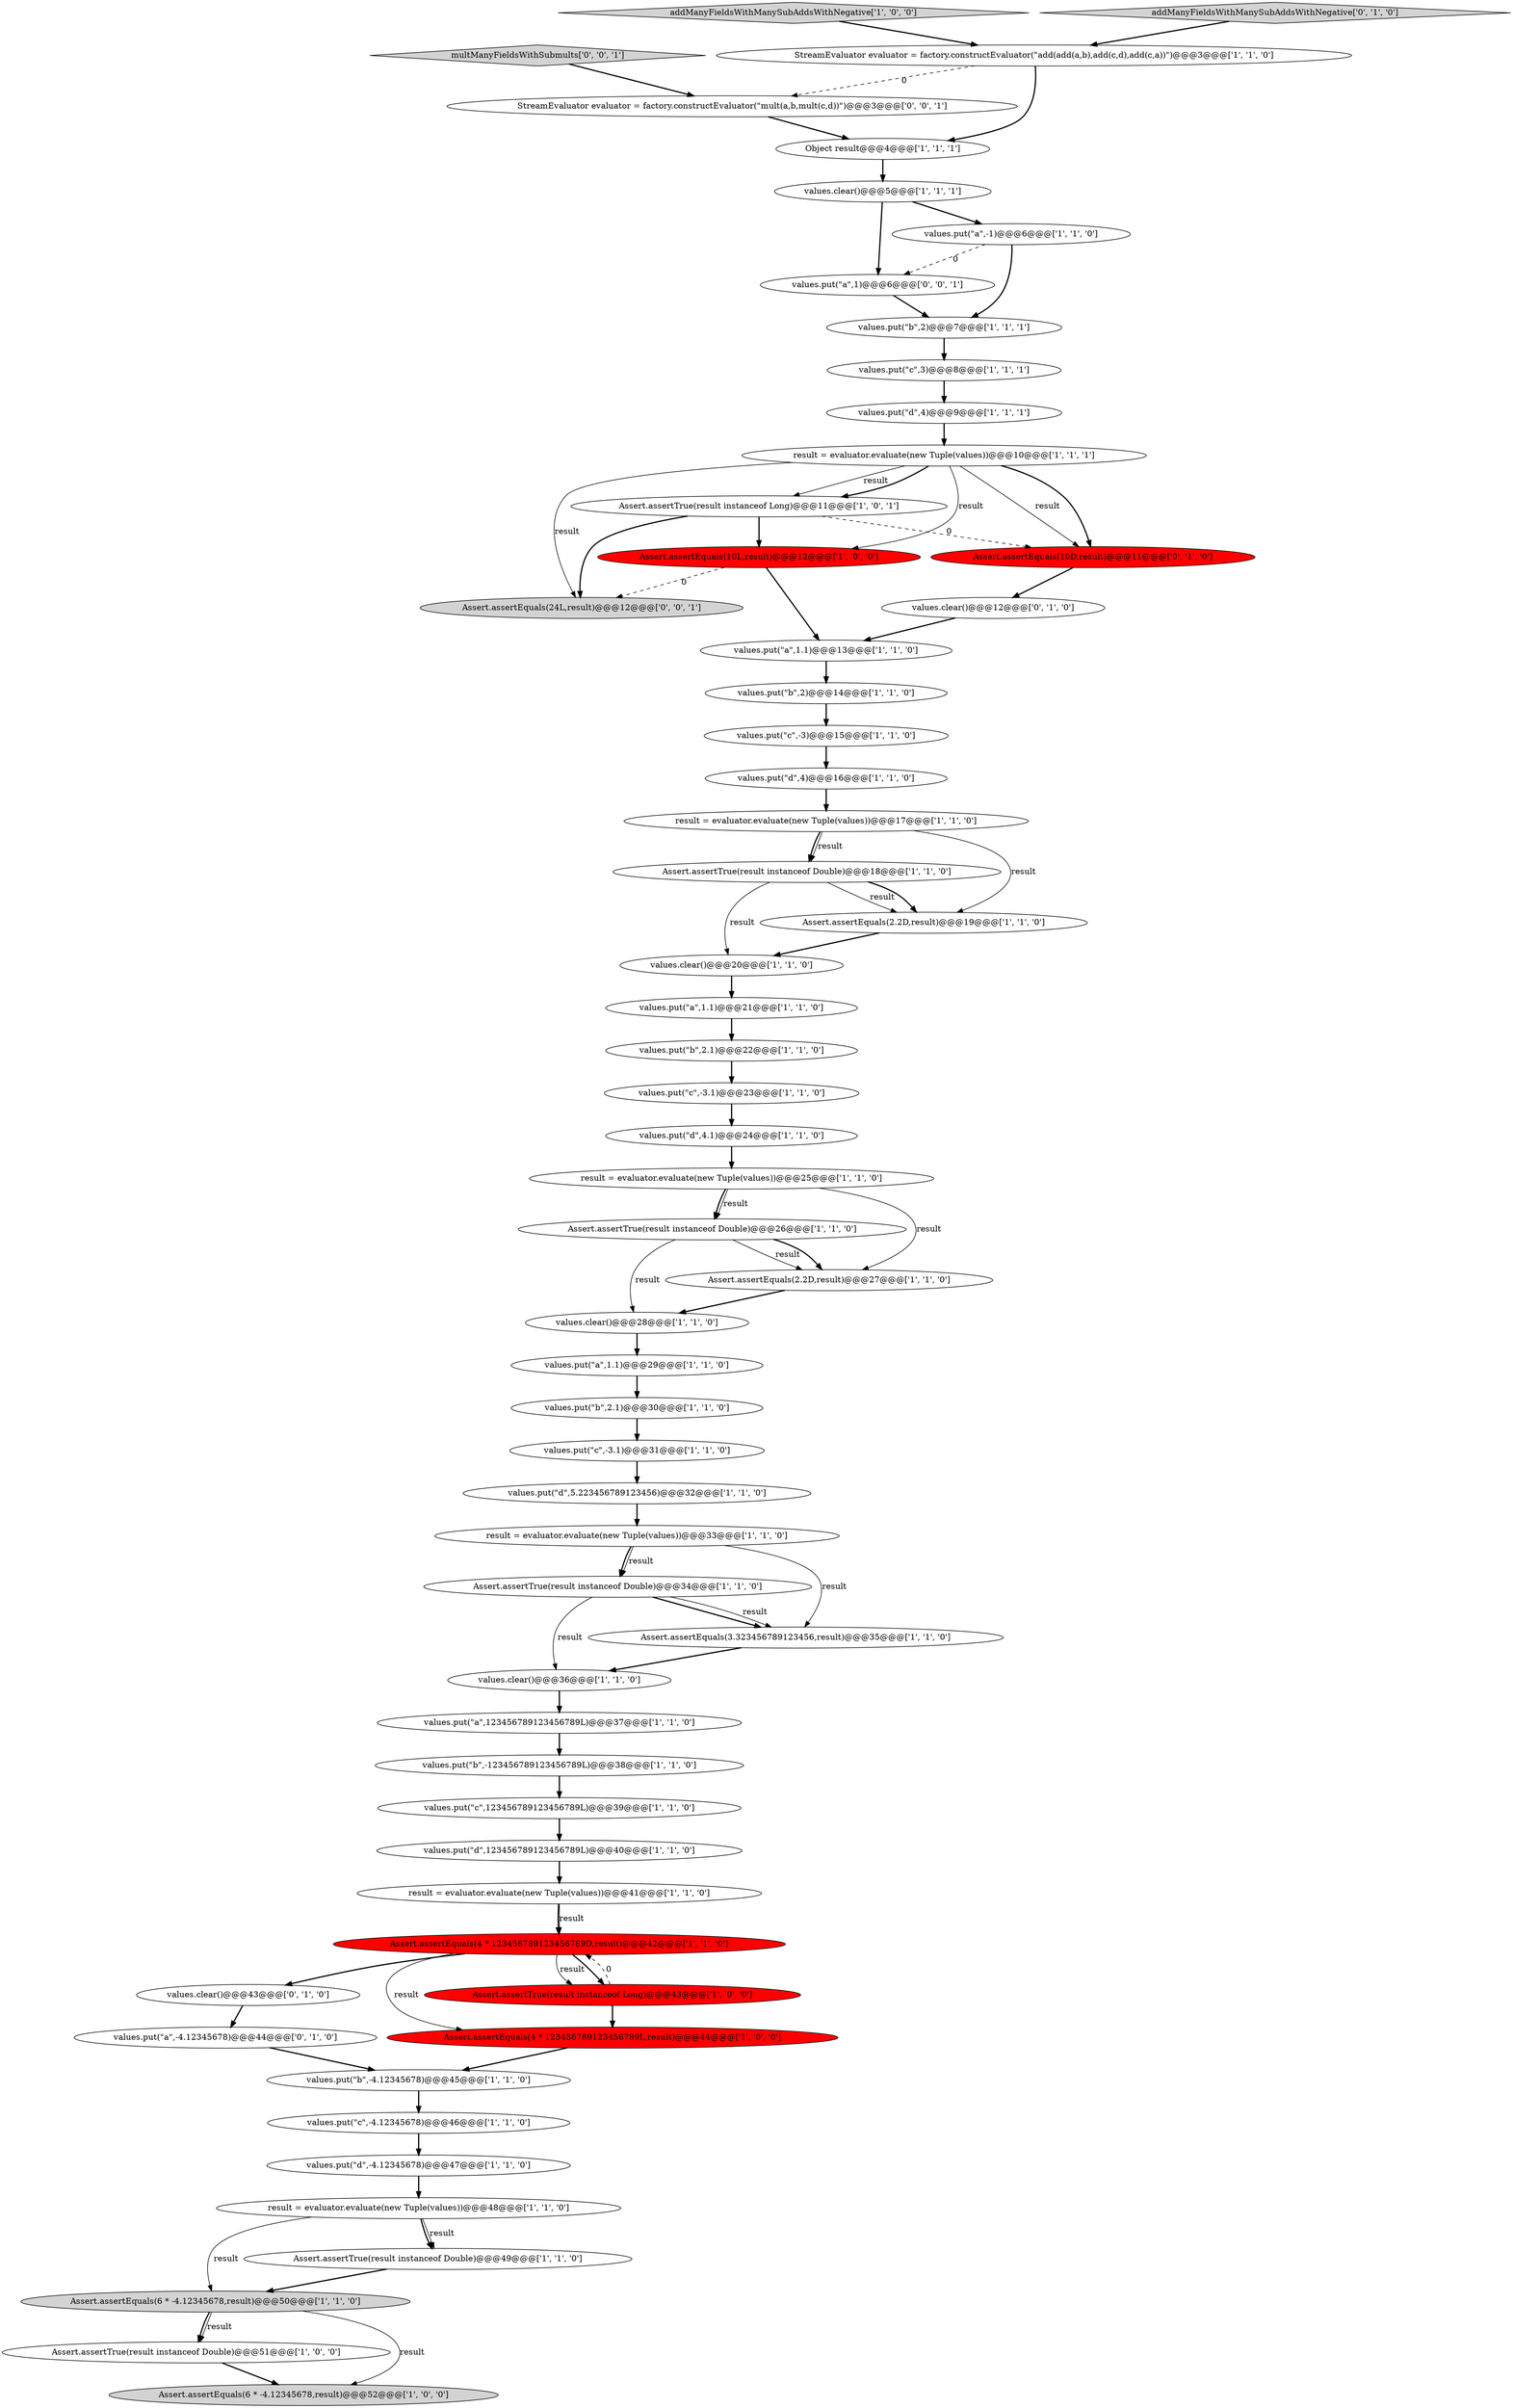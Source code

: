 digraph {
0 [style = filled, label = "values.put(\"a\",1.1)@@@13@@@['1', '1', '0']", fillcolor = white, shape = ellipse image = "AAA0AAABBB1BBB"];
42 [style = filled, label = "values.clear()@@@28@@@['1', '1', '0']", fillcolor = white, shape = ellipse image = "AAA0AAABBB1BBB"];
53 [style = filled, label = "values.clear()@@@43@@@['0', '1', '0']", fillcolor = white, shape = ellipse image = "AAA0AAABBB2BBB"];
59 [style = filled, label = "values.put(\"a\",1)@@@6@@@['0', '0', '1']", fillcolor = white, shape = ellipse image = "AAA0AAABBB3BBB"];
56 [style = filled, label = "Assert.assertEquals(24L,result)@@@12@@@['0', '0', '1']", fillcolor = lightgray, shape = ellipse image = "AAA0AAABBB3BBB"];
49 [style = filled, label = "Assert.assertEquals(2.2D,result)@@@27@@@['1', '1', '0']", fillcolor = white, shape = ellipse image = "AAA0AAABBB1BBB"];
36 [style = filled, label = "result = evaluator.evaluate(new Tuple(values))@@@10@@@['1', '1', '1']", fillcolor = white, shape = ellipse image = "AAA0AAABBB1BBB"];
13 [style = filled, label = "Assert.assertTrue(result instanceof Double)@@@51@@@['1', '0', '0']", fillcolor = white, shape = ellipse image = "AAA0AAABBB1BBB"];
11 [style = filled, label = "values.clear()@@@36@@@['1', '1', '0']", fillcolor = white, shape = ellipse image = "AAA0AAABBB1BBB"];
52 [style = filled, label = "values.put(\"a\",-4.12345678)@@@44@@@['0', '1', '0']", fillcolor = white, shape = ellipse image = "AAA0AAABBB2BBB"];
20 [style = filled, label = "values.put(\"a\",123456789123456789L)@@@37@@@['1', '1', '0']", fillcolor = white, shape = ellipse image = "AAA0AAABBB1BBB"];
39 [style = filled, label = "values.put(\"d\",4)@@@16@@@['1', '1', '0']", fillcolor = white, shape = ellipse image = "AAA0AAABBB1BBB"];
31 [style = filled, label = "values.put(\"c\",-4.12345678)@@@46@@@['1', '1', '0']", fillcolor = white, shape = ellipse image = "AAA0AAABBB1BBB"];
19 [style = filled, label = "values.put(\"c\",123456789123456789L)@@@39@@@['1', '1', '0']", fillcolor = white, shape = ellipse image = "AAA0AAABBB1BBB"];
27 [style = filled, label = "values.put(\"d\",5.223456789123456)@@@32@@@['1', '1', '0']", fillcolor = white, shape = ellipse image = "AAA0AAABBB1BBB"];
24 [style = filled, label = "Object result@@@4@@@['1', '1', '1']", fillcolor = white, shape = ellipse image = "AAA0AAABBB1BBB"];
6 [style = filled, label = "addManyFieldsWithManySubAddsWithNegative['1', '0', '0']", fillcolor = lightgray, shape = diamond image = "AAA0AAABBB1BBB"];
1 [style = filled, label = "Assert.assertTrue(result instanceof Long)@@@11@@@['1', '0', '1']", fillcolor = white, shape = ellipse image = "AAA0AAABBB1BBB"];
22 [style = filled, label = "values.put(\"c\",-3)@@@15@@@['1', '1', '0']", fillcolor = white, shape = ellipse image = "AAA0AAABBB1BBB"];
46 [style = filled, label = "Assert.assertEquals(4 * 123456789123456789D,result)@@@42@@@['1', '1', '0']", fillcolor = red, shape = ellipse image = "AAA1AAABBB1BBB"];
47 [style = filled, label = "values.put(\"d\",4)@@@9@@@['1', '1', '1']", fillcolor = white, shape = ellipse image = "AAA0AAABBB1BBB"];
3 [style = filled, label = "result = evaluator.evaluate(new Tuple(values))@@@17@@@['1', '1', '0']", fillcolor = white, shape = ellipse image = "AAA0AAABBB1BBB"];
55 [style = filled, label = "values.clear()@@@12@@@['0', '1', '0']", fillcolor = white, shape = ellipse image = "AAA0AAABBB2BBB"];
18 [style = filled, label = "values.put(\"d\",4.1)@@@24@@@['1', '1', '0']", fillcolor = white, shape = ellipse image = "AAA0AAABBB1BBB"];
10 [style = filled, label = "values.put(\"a\",1.1)@@@29@@@['1', '1', '0']", fillcolor = white, shape = ellipse image = "AAA0AAABBB1BBB"];
4 [style = filled, label = "result = evaluator.evaluate(new Tuple(values))@@@33@@@['1', '1', '0']", fillcolor = white, shape = ellipse image = "AAA0AAABBB1BBB"];
33 [style = filled, label = "values.put(\"b\",2.1)@@@22@@@['1', '1', '0']", fillcolor = white, shape = ellipse image = "AAA0AAABBB1BBB"];
34 [style = filled, label = "values.put(\"c\",-3.1)@@@23@@@['1', '1', '0']", fillcolor = white, shape = ellipse image = "AAA0AAABBB1BBB"];
44 [style = filled, label = "values.put(\"b\",2)@@@7@@@['1', '1', '1']", fillcolor = white, shape = ellipse image = "AAA0AAABBB1BBB"];
17 [style = filled, label = "Assert.assertTrue(result instanceof Double)@@@26@@@['1', '1', '0']", fillcolor = white, shape = ellipse image = "AAA0AAABBB1BBB"];
15 [style = filled, label = "StreamEvaluator evaluator = factory.constructEvaluator(\"add(add(a,b),add(c,d),add(c,a))\")@@@3@@@['1', '1', '0']", fillcolor = white, shape = ellipse image = "AAA0AAABBB1BBB"];
7 [style = filled, label = "values.put(\"b\",-123456789123456789L)@@@38@@@['1', '1', '0']", fillcolor = white, shape = ellipse image = "AAA0AAABBB1BBB"];
50 [style = filled, label = "values.clear()@@@20@@@['1', '1', '0']", fillcolor = white, shape = ellipse image = "AAA0AAABBB1BBB"];
16 [style = filled, label = "Assert.assertEquals(4 * 123456789123456789L,result)@@@44@@@['1', '0', '0']", fillcolor = red, shape = ellipse image = "AAA1AAABBB1BBB"];
43 [style = filled, label = "values.put(\"a\",-1)@@@6@@@['1', '1', '0']", fillcolor = white, shape = ellipse image = "AAA0AAABBB1BBB"];
25 [style = filled, label = "Assert.assertEquals(6 * -4.12345678,result)@@@50@@@['1', '1', '0']", fillcolor = lightgray, shape = ellipse image = "AAA0AAABBB1BBB"];
21 [style = filled, label = "values.put(\"b\",2)@@@14@@@['1', '1', '0']", fillcolor = white, shape = ellipse image = "AAA0AAABBB1BBB"];
32 [style = filled, label = "values.put(\"a\",1.1)@@@21@@@['1', '1', '0']", fillcolor = white, shape = ellipse image = "AAA0AAABBB1BBB"];
8 [style = filled, label = "Assert.assertTrue(result instanceof Long)@@@43@@@['1', '0', '0']", fillcolor = red, shape = ellipse image = "AAA1AAABBB1BBB"];
2 [style = filled, label = "values.clear()@@@5@@@['1', '1', '1']", fillcolor = white, shape = ellipse image = "AAA0AAABBB1BBB"];
38 [style = filled, label = "Assert.assertEquals(3.323456789123456,result)@@@35@@@['1', '1', '0']", fillcolor = white, shape = ellipse image = "AAA0AAABBB1BBB"];
29 [style = filled, label = "Assert.assertEquals(6 * -4.12345678,result)@@@52@@@['1', '0', '0']", fillcolor = lightgray, shape = ellipse image = "AAA0AAABBB1BBB"];
40 [style = filled, label = "result = evaluator.evaluate(new Tuple(values))@@@25@@@['1', '1', '0']", fillcolor = white, shape = ellipse image = "AAA0AAABBB1BBB"];
57 [style = filled, label = "StreamEvaluator evaluator = factory.constructEvaluator(\"mult(a,b,mult(c,d))\")@@@3@@@['0', '0', '1']", fillcolor = white, shape = ellipse image = "AAA0AAABBB3BBB"];
45 [style = filled, label = "values.put(\"d\",-4.12345678)@@@47@@@['1', '1', '0']", fillcolor = white, shape = ellipse image = "AAA0AAABBB1BBB"];
54 [style = filled, label = "Assert.assertEquals(10D,result)@@@11@@@['0', '1', '0']", fillcolor = red, shape = ellipse image = "AAA1AAABBB2BBB"];
30 [style = filled, label = "values.put(\"c\",-3.1)@@@31@@@['1', '1', '0']", fillcolor = white, shape = ellipse image = "AAA0AAABBB1BBB"];
48 [style = filled, label = "Assert.assertEquals(10L,result)@@@12@@@['1', '0', '0']", fillcolor = red, shape = ellipse image = "AAA1AAABBB1BBB"];
12 [style = filled, label = "values.put(\"b\",2.1)@@@30@@@['1', '1', '0']", fillcolor = white, shape = ellipse image = "AAA0AAABBB1BBB"];
23 [style = filled, label = "result = evaluator.evaluate(new Tuple(values))@@@41@@@['1', '1', '0']", fillcolor = white, shape = ellipse image = "AAA0AAABBB1BBB"];
58 [style = filled, label = "multManyFieldsWithSubmults['0', '0', '1']", fillcolor = lightgray, shape = diamond image = "AAA0AAABBB3BBB"];
35 [style = filled, label = "Assert.assertTrue(result instanceof Double)@@@49@@@['1', '1', '0']", fillcolor = white, shape = ellipse image = "AAA0AAABBB1BBB"];
41 [style = filled, label = "Assert.assertTrue(result instanceof Double)@@@18@@@['1', '1', '0']", fillcolor = white, shape = ellipse image = "AAA0AAABBB1BBB"];
51 [style = filled, label = "addManyFieldsWithManySubAddsWithNegative['0', '1', '0']", fillcolor = lightgray, shape = diamond image = "AAA0AAABBB2BBB"];
37 [style = filled, label = "Assert.assertEquals(2.2D,result)@@@19@@@['1', '1', '0']", fillcolor = white, shape = ellipse image = "AAA0AAABBB1BBB"];
14 [style = filled, label = "Assert.assertTrue(result instanceof Double)@@@34@@@['1', '1', '0']", fillcolor = white, shape = ellipse image = "AAA0AAABBB1BBB"];
5 [style = filled, label = "values.put(\"b\",-4.12345678)@@@45@@@['1', '1', '0']", fillcolor = white, shape = ellipse image = "AAA0AAABBB1BBB"];
26 [style = filled, label = "values.put(\"d\",123456789123456789L)@@@40@@@['1', '1', '0']", fillcolor = white, shape = ellipse image = "AAA0AAABBB1BBB"];
28 [style = filled, label = "result = evaluator.evaluate(new Tuple(values))@@@48@@@['1', '1', '0']", fillcolor = white, shape = ellipse image = "AAA0AAABBB1BBB"];
9 [style = filled, label = "values.put(\"c\",3)@@@8@@@['1', '1', '1']", fillcolor = white, shape = ellipse image = "AAA0AAABBB1BBB"];
50->32 [style = bold, label=""];
54->55 [style = bold, label=""];
8->16 [style = bold, label=""];
36->48 [style = solid, label="result"];
15->57 [style = dashed, label="0"];
34->18 [style = bold, label=""];
43->59 [style = dashed, label="0"];
46->16 [style = solid, label="result"];
48->56 [style = dashed, label="0"];
41->37 [style = solid, label="result"];
3->37 [style = solid, label="result"];
25->29 [style = solid, label="result"];
10->12 [style = bold, label=""];
2->59 [style = bold, label=""];
9->47 [style = bold, label=""];
36->1 [style = solid, label="result"];
43->44 [style = bold, label=""];
28->25 [style = solid, label="result"];
38->11 [style = bold, label=""];
36->56 [style = solid, label="result"];
53->52 [style = bold, label=""];
41->37 [style = bold, label=""];
30->27 [style = bold, label=""];
40->17 [style = solid, label="result"];
14->38 [style = bold, label=""];
41->50 [style = solid, label="result"];
0->21 [style = bold, label=""];
8->46 [style = dashed, label="0"];
57->24 [style = bold, label=""];
28->35 [style = bold, label=""];
52->5 [style = bold, label=""];
28->35 [style = solid, label="result"];
21->22 [style = bold, label=""];
4->14 [style = solid, label="result"];
19->26 [style = bold, label=""];
46->8 [style = solid, label="result"];
40->17 [style = bold, label=""];
1->56 [style = bold, label=""];
59->44 [style = bold, label=""];
20->7 [style = bold, label=""];
17->49 [style = solid, label="result"];
47->36 [style = bold, label=""];
2->43 [style = bold, label=""];
4->38 [style = solid, label="result"];
4->14 [style = bold, label=""];
1->54 [style = dashed, label="0"];
1->48 [style = bold, label=""];
18->40 [style = bold, label=""];
40->49 [style = solid, label="result"];
17->42 [style = solid, label="result"];
58->57 [style = bold, label=""];
32->33 [style = bold, label=""];
6->15 [style = bold, label=""];
35->25 [style = bold, label=""];
17->49 [style = bold, label=""];
3->41 [style = bold, label=""];
46->8 [style = bold, label=""];
16->5 [style = bold, label=""];
22->39 [style = bold, label=""];
3->41 [style = solid, label="result"];
44->9 [style = bold, label=""];
7->19 [style = bold, label=""];
49->42 [style = bold, label=""];
11->20 [style = bold, label=""];
24->2 [style = bold, label=""];
25->13 [style = bold, label=""];
14->38 [style = solid, label="result"];
46->53 [style = bold, label=""];
23->46 [style = bold, label=""];
39->3 [style = bold, label=""];
23->46 [style = solid, label="result"];
12->30 [style = bold, label=""];
36->54 [style = solid, label="result"];
55->0 [style = bold, label=""];
45->28 [style = bold, label=""];
36->1 [style = bold, label=""];
14->11 [style = solid, label="result"];
48->0 [style = bold, label=""];
27->4 [style = bold, label=""];
13->29 [style = bold, label=""];
5->31 [style = bold, label=""];
15->24 [style = bold, label=""];
42->10 [style = bold, label=""];
26->23 [style = bold, label=""];
25->13 [style = solid, label="result"];
36->54 [style = bold, label=""];
51->15 [style = bold, label=""];
33->34 [style = bold, label=""];
31->45 [style = bold, label=""];
37->50 [style = bold, label=""];
}
